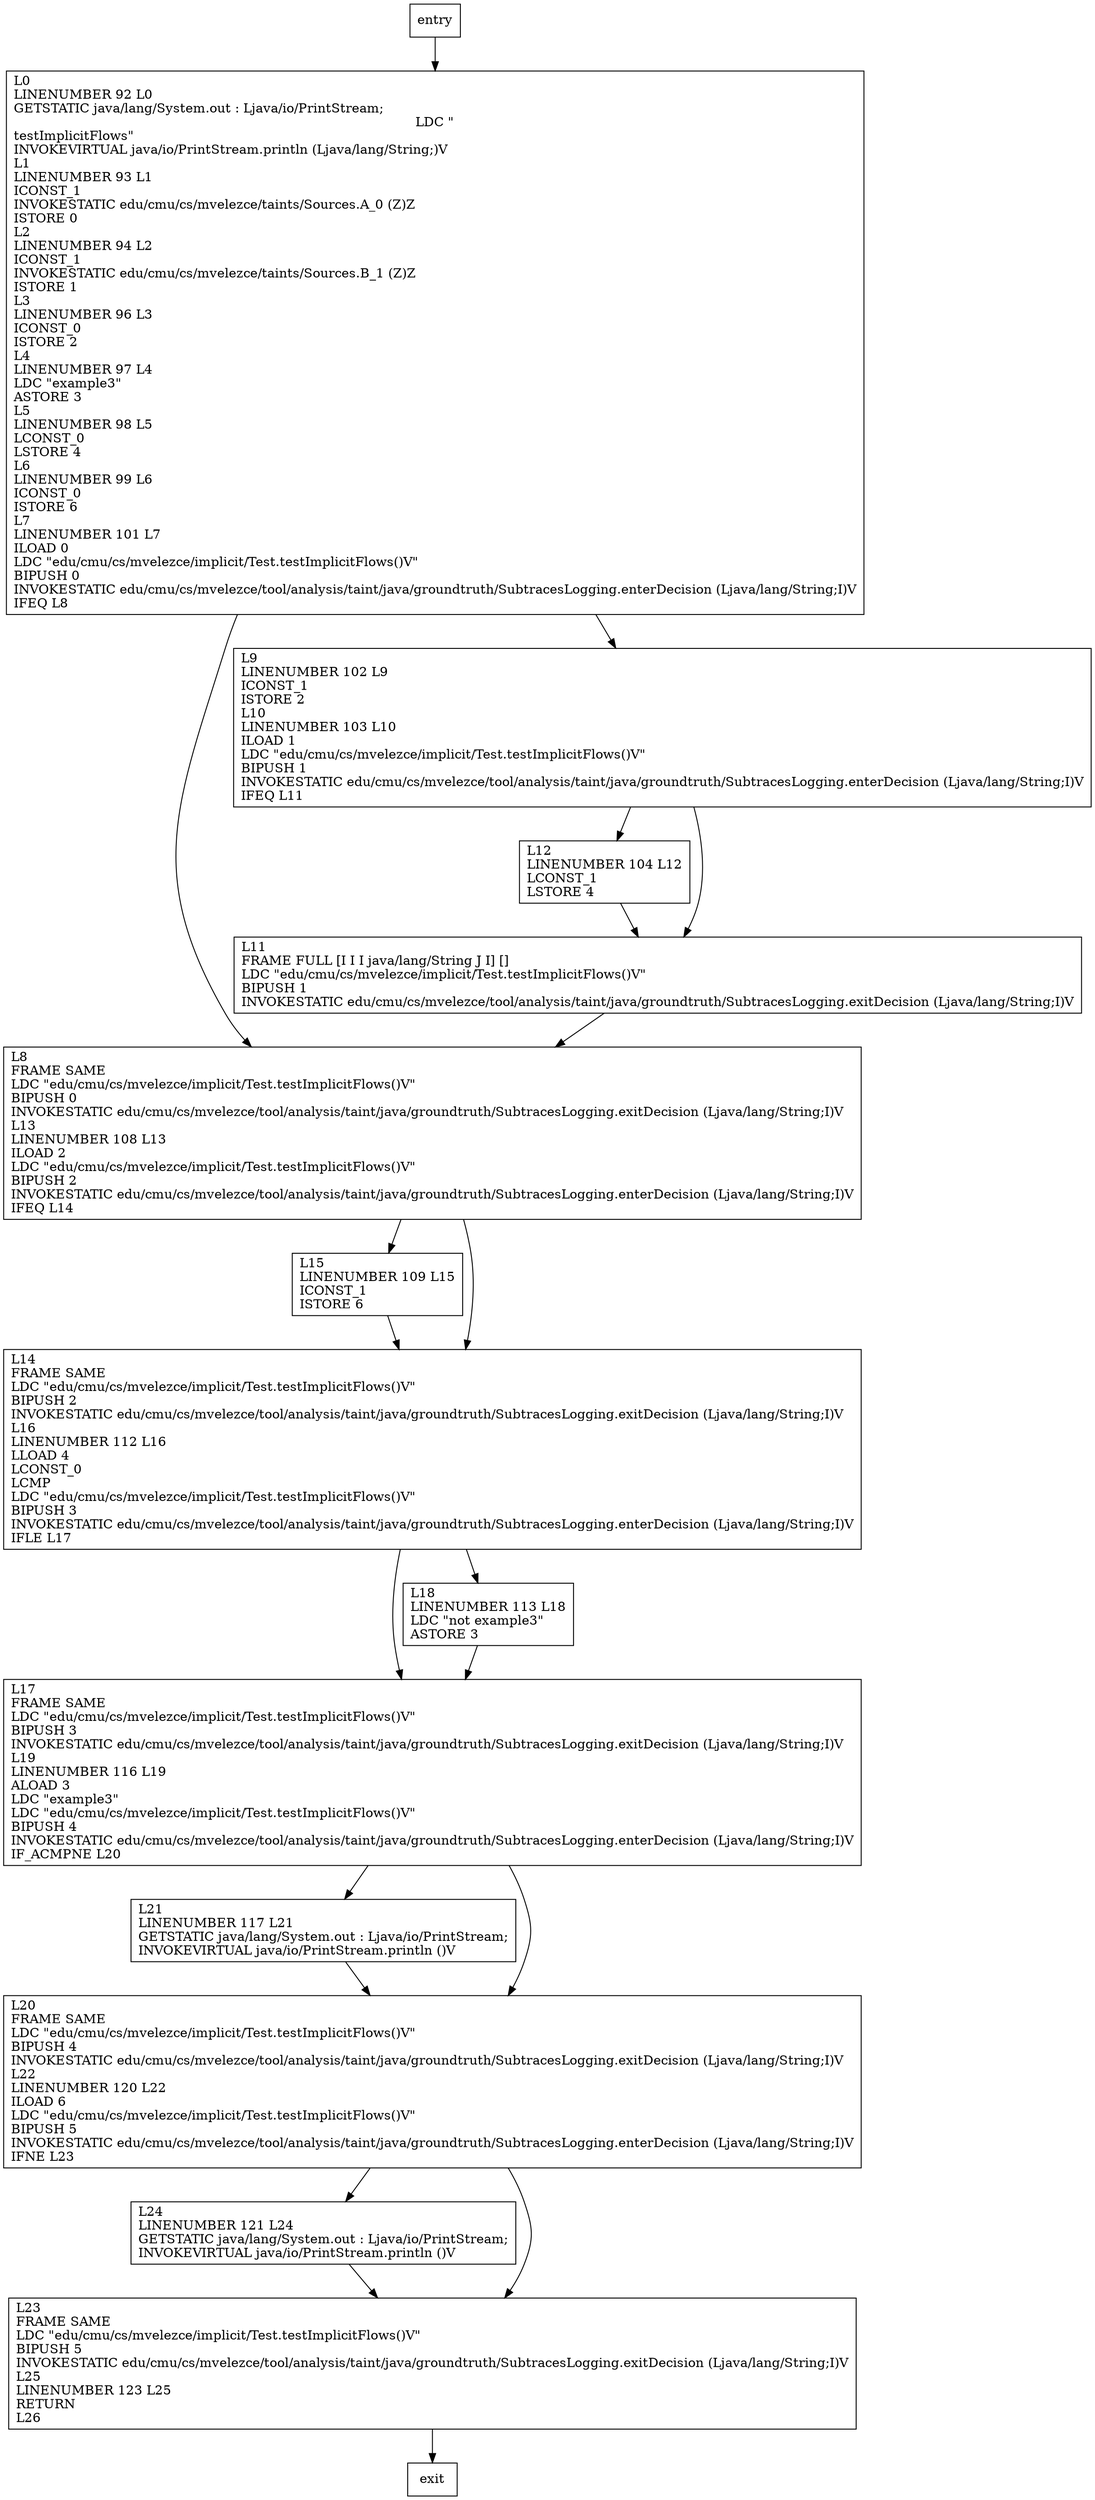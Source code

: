 digraph testImplicitFlows {
node [shape=record];
961570223 [label="L15\lLINENUMBER 109 L15\lICONST_1\lISTORE 6\l"];
2073036931 [label="L24\lLINENUMBER 121 L24\lGETSTATIC java/lang/System.out : Ljava/io/PrintStream;\lINVOKEVIRTUAL java/io/PrintStream.println ()V\l"];
1445007773 [label="L0\lLINENUMBER 92 L0\lGETSTATIC java/lang/System.out : Ljava/io/PrintStream;\lLDC \"\ntestImplicitFlows\"\lINVOKEVIRTUAL java/io/PrintStream.println (Ljava/lang/String;)V\lL1\lLINENUMBER 93 L1\lICONST_1\lINVOKESTATIC edu/cmu/cs/mvelezce/taints/Sources.A_0 (Z)Z\lISTORE 0\lL2\lLINENUMBER 94 L2\lICONST_1\lINVOKESTATIC edu/cmu/cs/mvelezce/taints/Sources.B_1 (Z)Z\lISTORE 1\lL3\lLINENUMBER 96 L3\lICONST_0\lISTORE 2\lL4\lLINENUMBER 97 L4\lLDC \"example3\"\lASTORE 3\lL5\lLINENUMBER 98 L5\lLCONST_0\lLSTORE 4\lL6\lLINENUMBER 99 L6\lICONST_0\lISTORE 6\lL7\lLINENUMBER 101 L7\lILOAD 0\lLDC \"edu/cmu/cs/mvelezce/implicit/Test.testImplicitFlows()V\"\lBIPUSH 0\lINVOKESTATIC edu/cmu/cs/mvelezce/tool/analysis/taint/java/groundtruth/SubtracesLogging.enterDecision (Ljava/lang/String;I)V\lIFEQ L8\l"];
186633418 [label="L23\lFRAME SAME\lLDC \"edu/cmu/cs/mvelezce/implicit/Test.testImplicitFlows()V\"\lBIPUSH 5\lINVOKESTATIC edu/cmu/cs/mvelezce/tool/analysis/taint/java/groundtruth/SubtracesLogging.exitDecision (Ljava/lang/String;I)V\lL25\lLINENUMBER 123 L25\lRETURN\lL26\l"];
162474496 [label="L17\lFRAME SAME\lLDC \"edu/cmu/cs/mvelezce/implicit/Test.testImplicitFlows()V\"\lBIPUSH 3\lINVOKESTATIC edu/cmu/cs/mvelezce/tool/analysis/taint/java/groundtruth/SubtracesLogging.exitDecision (Ljava/lang/String;I)V\lL19\lLINENUMBER 116 L19\lALOAD 3\lLDC \"example3\"\lLDC \"edu/cmu/cs/mvelezce/implicit/Test.testImplicitFlows()V\"\lBIPUSH 4\lINVOKESTATIC edu/cmu/cs/mvelezce/tool/analysis/taint/java/groundtruth/SubtracesLogging.enterDecision (Ljava/lang/String;I)V\lIF_ACMPNE L20\l"];
15153031 [label="L12\lLINENUMBER 104 L12\lLCONST_1\lLSTORE 4\l"];
1014564638 [label="L8\lFRAME SAME\lLDC \"edu/cmu/cs/mvelezce/implicit/Test.testImplicitFlows()V\"\lBIPUSH 0\lINVOKESTATIC edu/cmu/cs/mvelezce/tool/analysis/taint/java/groundtruth/SubtracesLogging.exitDecision (Ljava/lang/String;I)V\lL13\lLINENUMBER 108 L13\lILOAD 2\lLDC \"edu/cmu/cs/mvelezce/implicit/Test.testImplicitFlows()V\"\lBIPUSH 2\lINVOKESTATIC edu/cmu/cs/mvelezce/tool/analysis/taint/java/groundtruth/SubtracesLogging.enterDecision (Ljava/lang/String;I)V\lIFEQ L14\l"];
810379393 [label="L18\lLINENUMBER 113 L18\lLDC \"not example3\"\lASTORE 3\l"];
1578399777 [label="L11\lFRAME FULL [I I I java/lang/String J I] []\lLDC \"edu/cmu/cs/mvelezce/implicit/Test.testImplicitFlows()V\"\lBIPUSH 1\lINVOKESTATIC edu/cmu/cs/mvelezce/tool/analysis/taint/java/groundtruth/SubtracesLogging.exitDecision (Ljava/lang/String;I)V\l"];
862473095 [label="L21\lLINENUMBER 117 L21\lGETSTATIC java/lang/System.out : Ljava/io/PrintStream;\lINVOKEVIRTUAL java/io/PrintStream.println ()V\l"];
1355657010 [label="L20\lFRAME SAME\lLDC \"edu/cmu/cs/mvelezce/implicit/Test.testImplicitFlows()V\"\lBIPUSH 4\lINVOKESTATIC edu/cmu/cs/mvelezce/tool/analysis/taint/java/groundtruth/SubtracesLogging.exitDecision (Ljava/lang/String;I)V\lL22\lLINENUMBER 120 L22\lILOAD 6\lLDC \"edu/cmu/cs/mvelezce/implicit/Test.testImplicitFlows()V\"\lBIPUSH 5\lINVOKESTATIC edu/cmu/cs/mvelezce/tool/analysis/taint/java/groundtruth/SubtracesLogging.enterDecision (Ljava/lang/String;I)V\lIFNE L23\l"];
1306907756 [label="L14\lFRAME SAME\lLDC \"edu/cmu/cs/mvelezce/implicit/Test.testImplicitFlows()V\"\lBIPUSH 2\lINVOKESTATIC edu/cmu/cs/mvelezce/tool/analysis/taint/java/groundtruth/SubtracesLogging.exitDecision (Ljava/lang/String;I)V\lL16\lLINENUMBER 112 L16\lLLOAD 4\lLCONST_0\lLCMP\lLDC \"edu/cmu/cs/mvelezce/implicit/Test.testImplicitFlows()V\"\lBIPUSH 3\lINVOKESTATIC edu/cmu/cs/mvelezce/tool/analysis/taint/java/groundtruth/SubtracesLogging.enterDecision (Ljava/lang/String;I)V\lIFLE L17\l"];
1433242744 [label="L9\lLINENUMBER 102 L9\lICONST_1\lISTORE 2\lL10\lLINENUMBER 103 L10\lILOAD 1\lLDC \"edu/cmu/cs/mvelezce/implicit/Test.testImplicitFlows()V\"\lBIPUSH 1\lINVOKESTATIC edu/cmu/cs/mvelezce/tool/analysis/taint/java/groundtruth/SubtracesLogging.enterDecision (Ljava/lang/String;I)V\lIFEQ L11\l"];
entry;
exit;
961570223 -> 1306907756;
2073036931 -> 186633418;
1445007773 -> 1014564638;
1445007773 -> 1433242744;
186633418 -> exit;
162474496 -> 862473095;
162474496 -> 1355657010;
15153031 -> 1578399777;
1014564638 -> 961570223;
1014564638 -> 1306907756;
810379393 -> 162474496;
entry -> 1445007773;
1578399777 -> 1014564638;
862473095 -> 1355657010;
1355657010 -> 2073036931;
1355657010 -> 186633418;
1306907756 -> 162474496;
1306907756 -> 810379393;
1433242744 -> 1578399777;
1433242744 -> 15153031;
}
